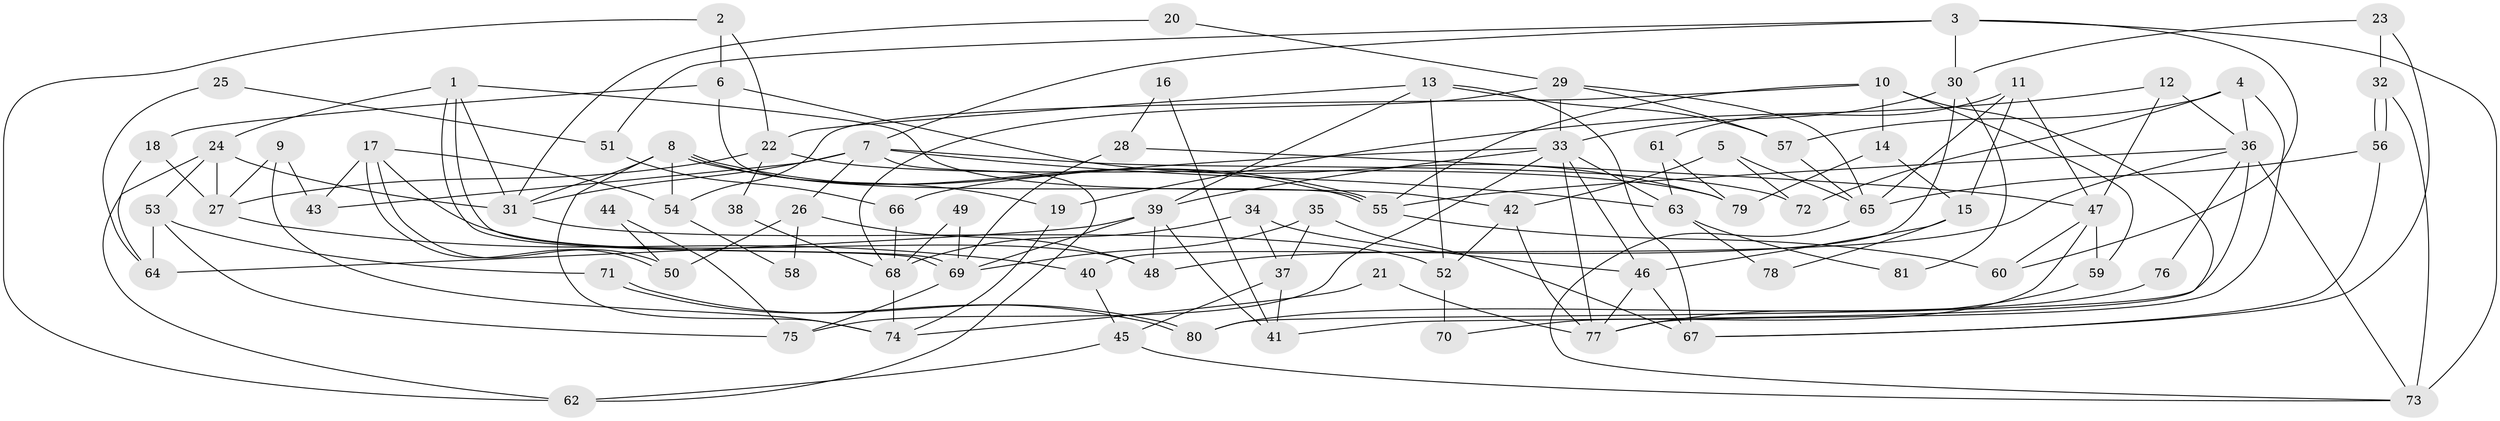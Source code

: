 // Generated by graph-tools (version 1.1) at 2025/11/02/27/25 16:11:19]
// undirected, 81 vertices, 162 edges
graph export_dot {
graph [start="1"]
  node [color=gray90,style=filled];
  1;
  2;
  3;
  4;
  5;
  6;
  7;
  8;
  9;
  10;
  11;
  12;
  13;
  14;
  15;
  16;
  17;
  18;
  19;
  20;
  21;
  22;
  23;
  24;
  25;
  26;
  27;
  28;
  29;
  30;
  31;
  32;
  33;
  34;
  35;
  36;
  37;
  38;
  39;
  40;
  41;
  42;
  43;
  44;
  45;
  46;
  47;
  48;
  49;
  50;
  51;
  52;
  53;
  54;
  55;
  56;
  57;
  58;
  59;
  60;
  61;
  62;
  63;
  64;
  65;
  66;
  67;
  68;
  69;
  70;
  71;
  72;
  73;
  74;
  75;
  76;
  77;
  78;
  79;
  80;
  81;
  1 -- 69;
  1 -- 69;
  1 -- 31;
  1 -- 24;
  1 -- 42;
  2 -- 6;
  2 -- 22;
  2 -- 62;
  3 -- 73;
  3 -- 60;
  3 -- 7;
  3 -- 30;
  3 -- 51;
  4 -- 57;
  4 -- 36;
  4 -- 72;
  4 -- 77;
  5 -- 72;
  5 -- 42;
  5 -- 65;
  6 -- 18;
  6 -- 79;
  6 -- 55;
  7 -- 31;
  7 -- 26;
  7 -- 43;
  7 -- 62;
  7 -- 63;
  7 -- 72;
  8 -- 55;
  8 -- 55;
  8 -- 74;
  8 -- 19;
  8 -- 31;
  8 -- 54;
  9 -- 27;
  9 -- 74;
  9 -- 43;
  10 -- 54;
  10 -- 55;
  10 -- 14;
  10 -- 41;
  10 -- 59;
  11 -- 65;
  11 -- 15;
  11 -- 47;
  11 -- 61;
  12 -- 36;
  12 -- 47;
  12 -- 19;
  13 -- 67;
  13 -- 39;
  13 -- 22;
  13 -- 52;
  13 -- 57;
  14 -- 79;
  14 -- 15;
  15 -- 46;
  15 -- 78;
  16 -- 41;
  16 -- 28;
  17 -- 43;
  17 -- 50;
  17 -- 50;
  17 -- 48;
  17 -- 54;
  18 -- 27;
  18 -- 64;
  19 -- 74;
  20 -- 29;
  20 -- 31;
  21 -- 77;
  21 -- 74;
  22 -- 27;
  22 -- 38;
  22 -- 79;
  23 -- 30;
  23 -- 67;
  23 -- 32;
  24 -- 62;
  24 -- 27;
  24 -- 31;
  24 -- 53;
  25 -- 64;
  25 -- 51;
  26 -- 48;
  26 -- 50;
  26 -- 58;
  27 -- 40;
  28 -- 47;
  28 -- 69;
  29 -- 57;
  29 -- 33;
  29 -- 65;
  29 -- 68;
  30 -- 33;
  30 -- 40;
  30 -- 81;
  31 -- 52;
  32 -- 56;
  32 -- 56;
  32 -- 73;
  33 -- 46;
  33 -- 77;
  33 -- 39;
  33 -- 63;
  33 -- 66;
  33 -- 75;
  34 -- 37;
  34 -- 46;
  34 -- 68;
  35 -- 69;
  35 -- 37;
  35 -- 67;
  36 -- 55;
  36 -- 73;
  36 -- 48;
  36 -- 76;
  36 -- 80;
  37 -- 41;
  37 -- 45;
  38 -- 68;
  39 -- 48;
  39 -- 41;
  39 -- 64;
  39 -- 69;
  40 -- 45;
  42 -- 52;
  42 -- 77;
  44 -- 50;
  44 -- 75;
  45 -- 73;
  45 -- 62;
  46 -- 67;
  46 -- 77;
  47 -- 59;
  47 -- 60;
  47 -- 70;
  49 -- 69;
  49 -- 68;
  51 -- 66;
  52 -- 70;
  53 -- 75;
  53 -- 64;
  53 -- 71;
  54 -- 58;
  55 -- 60;
  56 -- 65;
  56 -- 67;
  57 -- 65;
  59 -- 77;
  61 -- 63;
  61 -- 79;
  63 -- 78;
  63 -- 81;
  65 -- 73;
  66 -- 68;
  68 -- 74;
  69 -- 75;
  71 -- 80;
  71 -- 80;
  76 -- 80;
}
